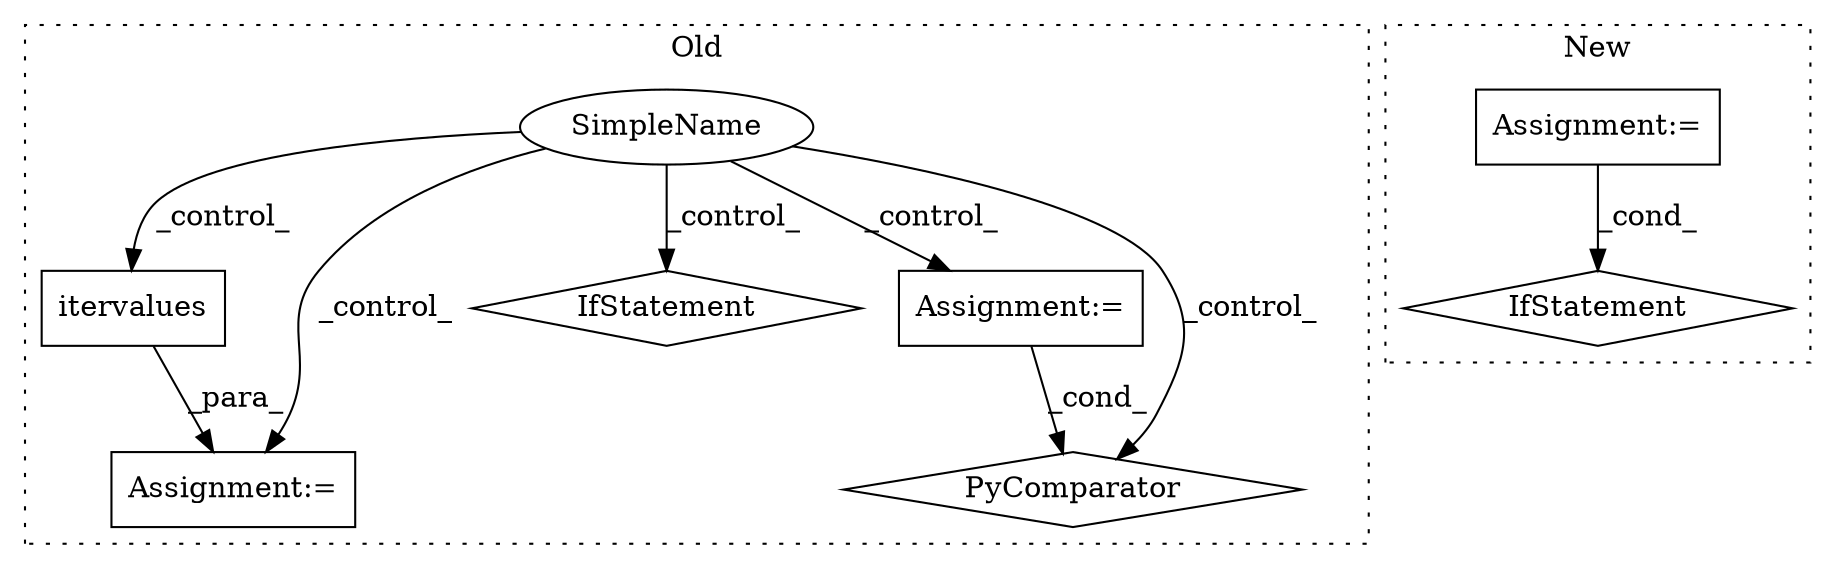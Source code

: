 digraph G {
subgraph cluster0 {
1 [label="itervalues" a="32" s="7163" l="12" shape="box"];
3 [label="Assignment:=" a="7" s="7152" l="1" shape="box"];
5 [label="SimpleName" a="42" s="" l="" shape="ellipse"];
6 [label="IfStatement" a="25" s="7540" l="35" shape="diamond"];
7 [label="Assignment:=" a="7" s="7540" l="35" shape="box"];
8 [label="PyComparator" a="113" s="7540" l="35" shape="diamond"];
label = "Old";
style="dotted";
}
subgraph cluster1 {
2 [label="IfStatement" a="25" s="7565,7585" l="4,2" shape="diamond"];
4 [label="Assignment:=" a="7" s="7522" l="1" shape="box"];
label = "New";
style="dotted";
}
1 -> 3 [label="_para_"];
4 -> 2 [label="_cond_"];
5 -> 6 [label="_control_"];
5 -> 3 [label="_control_"];
5 -> 7 [label="_control_"];
5 -> 1 [label="_control_"];
5 -> 8 [label="_control_"];
7 -> 8 [label="_cond_"];
}